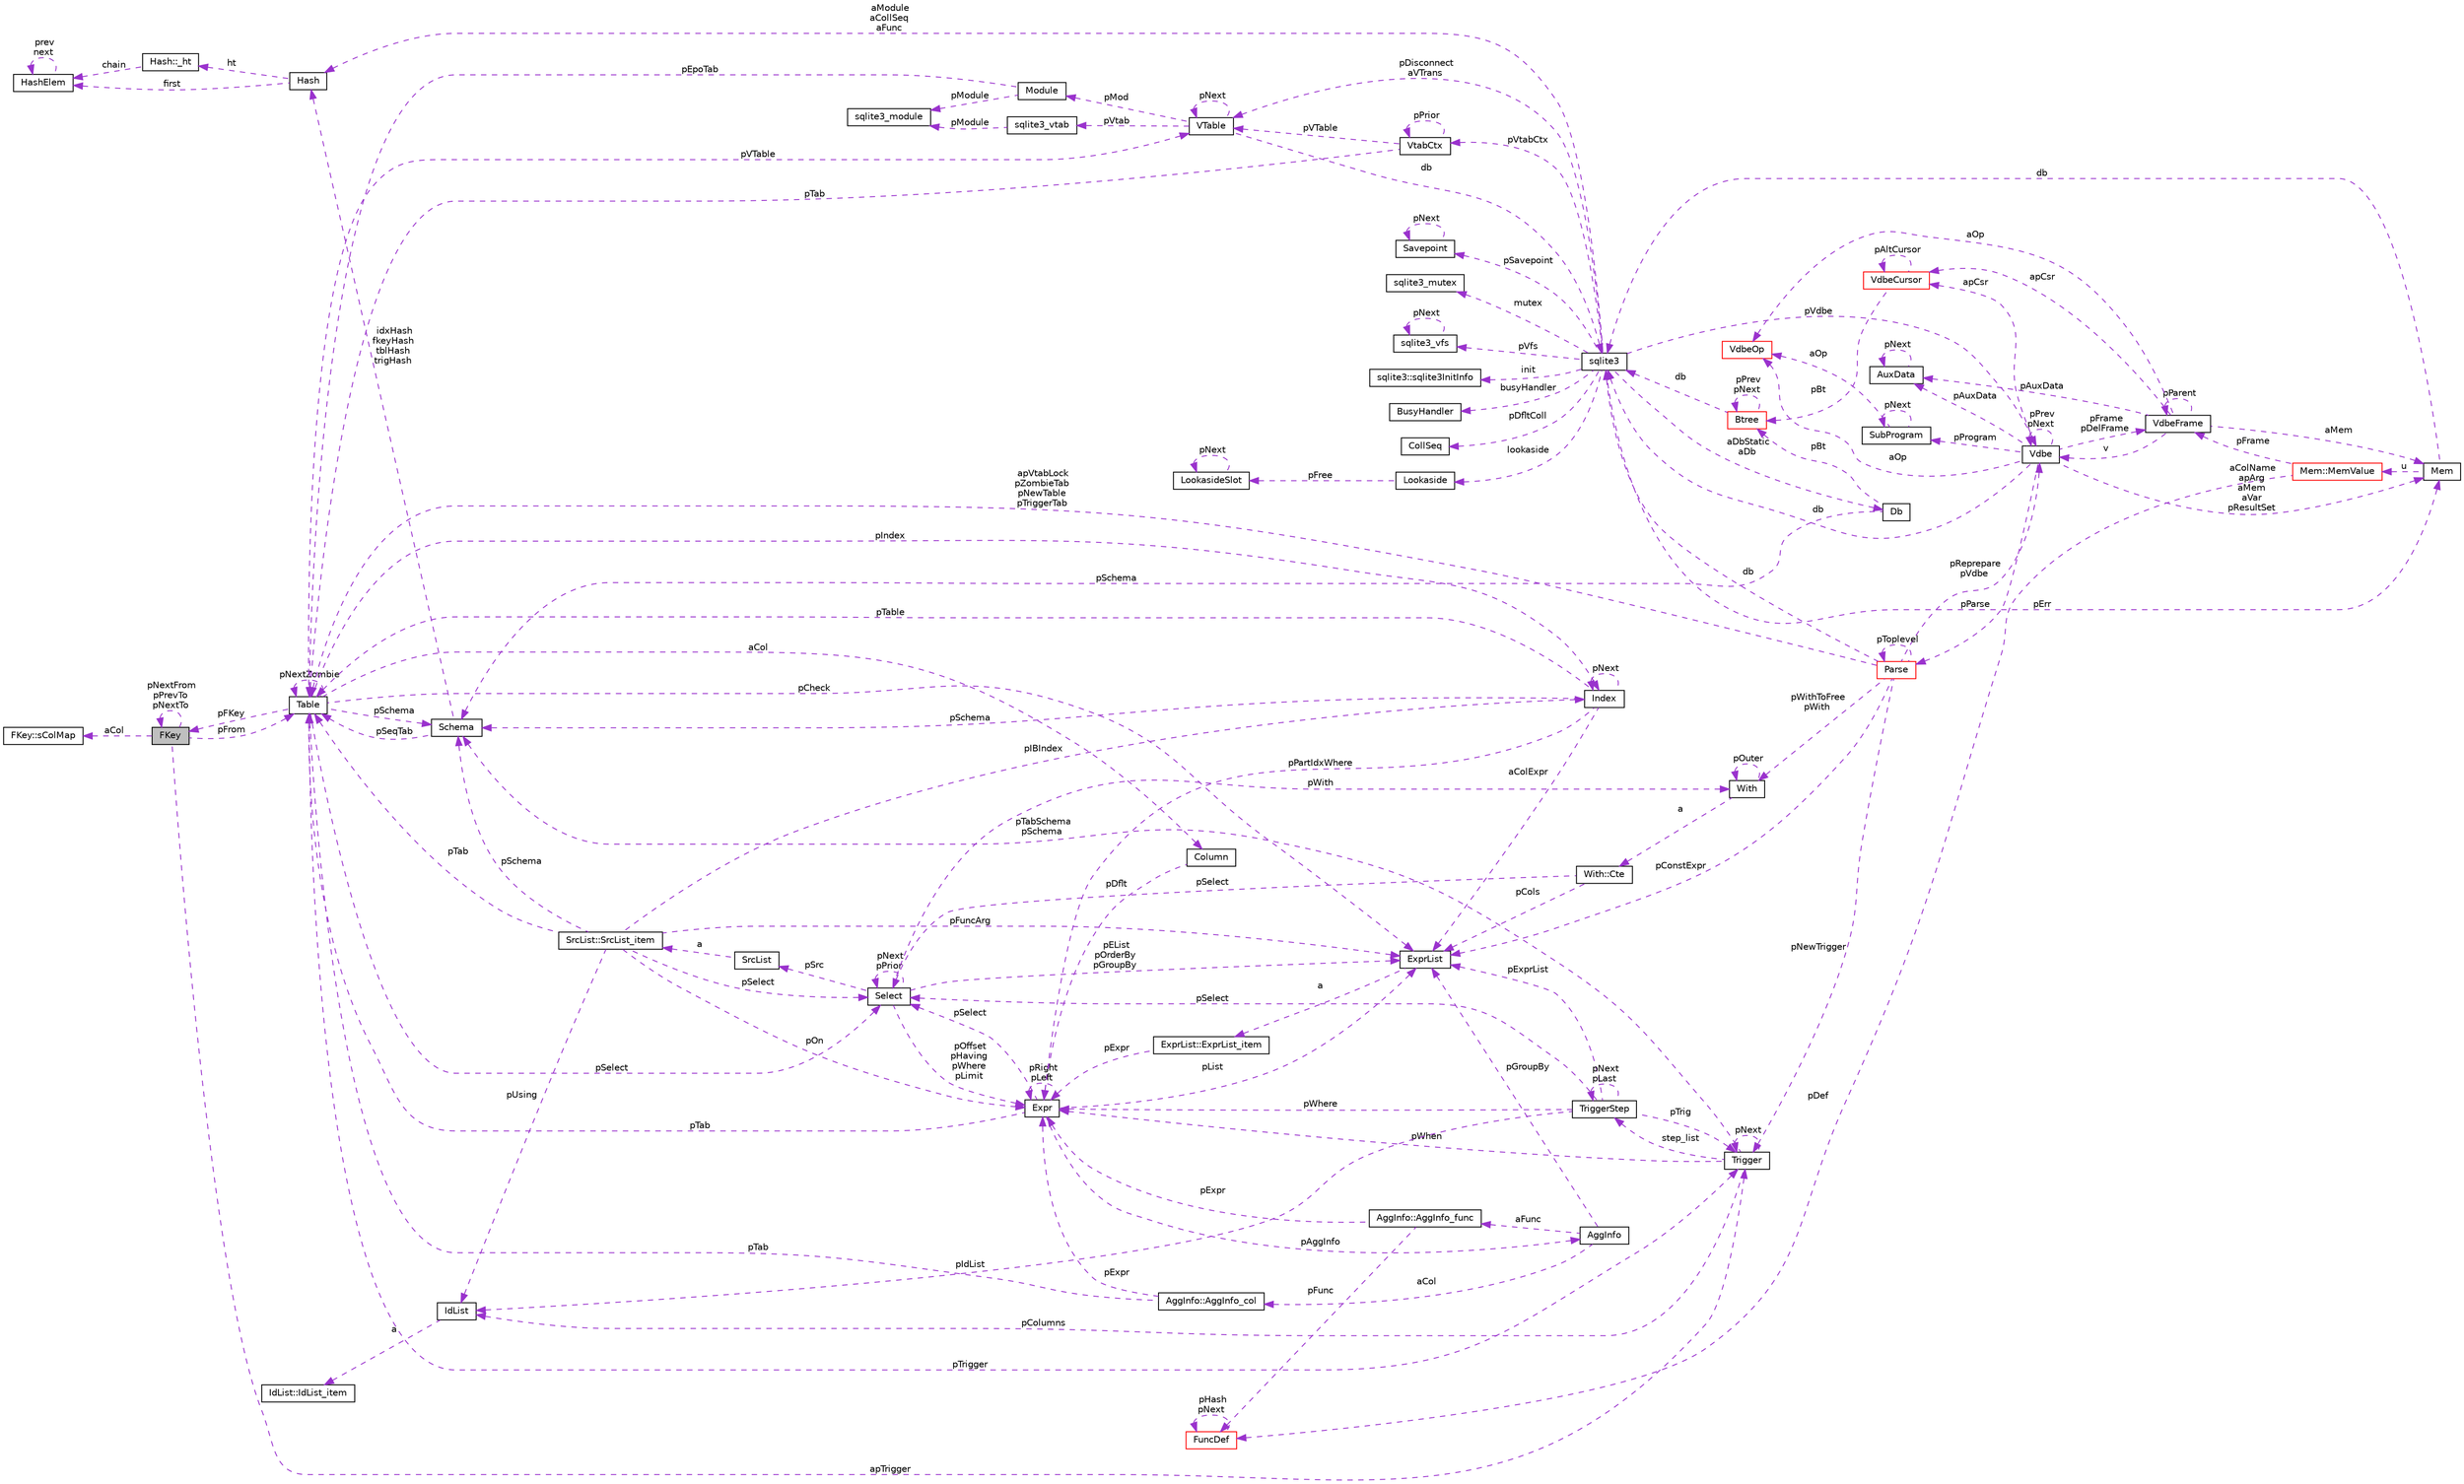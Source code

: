 digraph "FKey"
{
  edge [fontname="Helvetica",fontsize="10",labelfontname="Helvetica",labelfontsize="10"];
  node [fontname="Helvetica",fontsize="10",shape=record];
  rankdir="LR";
  Node1 [label="FKey",height=0.2,width=0.4,color="black", fillcolor="grey75", style="filled", fontcolor="black"];
  Node2 -> Node1 [dir="back",color="darkorchid3",fontsize="10",style="dashed",label=" aCol" ,fontname="Helvetica"];
  Node2 [label="FKey::sColMap",height=0.2,width=0.4,color="black", fillcolor="white", style="filled",URL="$structFKey_1_1sColMap.html"];
  Node1 -> Node1 [dir="back",color="darkorchid3",fontsize="10",style="dashed",label=" pNextFrom\npPrevTo\npNextTo" ,fontname="Helvetica"];
  Node3 -> Node1 [dir="back",color="darkorchid3",fontsize="10",style="dashed",label=" pFrom" ,fontname="Helvetica"];
  Node3 [label="Table",height=0.2,width=0.4,color="black", fillcolor="white", style="filled",URL="$structTable.html"];
  Node4 -> Node3 [dir="back",color="darkorchid3",fontsize="10",style="dashed",label=" pSchema" ,fontname="Helvetica"];
  Node4 [label="Schema",height=0.2,width=0.4,color="black", fillcolor="white", style="filled",URL="$structSchema.html"];
  Node3 -> Node4 [dir="back",color="darkorchid3",fontsize="10",style="dashed",label=" pSeqTab" ,fontname="Helvetica"];
  Node5 -> Node4 [dir="back",color="darkorchid3",fontsize="10",style="dashed",label=" idxHash\nfkeyHash\ntblHash\ntrigHash" ,fontname="Helvetica"];
  Node5 [label="Hash",height=0.2,width=0.4,color="black", fillcolor="white", style="filled",URL="$structHash.html"];
  Node6 -> Node5 [dir="back",color="darkorchid3",fontsize="10",style="dashed",label=" ht" ,fontname="Helvetica"];
  Node6 [label="Hash::_ht",height=0.2,width=0.4,color="black", fillcolor="white", style="filled",URL="$structHash_1_1__ht.html"];
  Node7 -> Node6 [dir="back",color="darkorchid3",fontsize="10",style="dashed",label=" chain" ,fontname="Helvetica"];
  Node7 [label="HashElem",height=0.2,width=0.4,color="black", fillcolor="white", style="filled",URL="$structHashElem.html"];
  Node7 -> Node7 [dir="back",color="darkorchid3",fontsize="10",style="dashed",label=" prev\nnext" ,fontname="Helvetica"];
  Node7 -> Node5 [dir="back",color="darkorchid3",fontsize="10",style="dashed",label=" first" ,fontname="Helvetica"];
  Node8 -> Node3 [dir="back",color="darkorchid3",fontsize="10",style="dashed",label=" aCol" ,fontname="Helvetica"];
  Node8 [label="Column",height=0.2,width=0.4,color="black", fillcolor="white", style="filled",URL="$structColumn.html"];
  Node9 -> Node8 [dir="back",color="darkorchid3",fontsize="10",style="dashed",label=" pDflt" ,fontname="Helvetica"];
  Node9 [label="Expr",height=0.2,width=0.4,color="black", fillcolor="white", style="filled",URL="$structExpr.html"];
  Node10 -> Node9 [dir="back",color="darkorchid3",fontsize="10",style="dashed",label=" pAggInfo" ,fontname="Helvetica"];
  Node10 [label="AggInfo",height=0.2,width=0.4,color="black", fillcolor="white", style="filled",URL="$structAggInfo.html"];
  Node11 -> Node10 [dir="back",color="darkorchid3",fontsize="10",style="dashed",label=" aCol" ,fontname="Helvetica"];
  Node11 [label="AggInfo::AggInfo_col",height=0.2,width=0.4,color="black", fillcolor="white", style="filled",URL="$structAggInfo_1_1AggInfo__col.html"];
  Node9 -> Node11 [dir="back",color="darkorchid3",fontsize="10",style="dashed",label=" pExpr" ,fontname="Helvetica"];
  Node3 -> Node11 [dir="back",color="darkorchid3",fontsize="10",style="dashed",label=" pTab" ,fontname="Helvetica"];
  Node12 -> Node10 [dir="back",color="darkorchid3",fontsize="10",style="dashed",label=" aFunc" ,fontname="Helvetica"];
  Node12 [label="AggInfo::AggInfo_func",height=0.2,width=0.4,color="black", fillcolor="white", style="filled",URL="$structAggInfo_1_1AggInfo__func.html"];
  Node9 -> Node12 [dir="back",color="darkorchid3",fontsize="10",style="dashed",label=" pExpr" ,fontname="Helvetica"];
  Node13 -> Node12 [dir="back",color="darkorchid3",fontsize="10",style="dashed",label=" pFunc" ,fontname="Helvetica"];
  Node13 [label="FuncDef",height=0.2,width=0.4,color="red", fillcolor="white", style="filled",URL="$structFuncDef.html"];
  Node13 -> Node13 [dir="back",color="darkorchid3",fontsize="10",style="dashed",label=" pHash\npNext" ,fontname="Helvetica"];
  Node14 -> Node10 [dir="back",color="darkorchid3",fontsize="10",style="dashed",label=" pGroupBy" ,fontname="Helvetica"];
  Node14 [label="ExprList",height=0.2,width=0.4,color="black", fillcolor="white", style="filled",URL="$structExprList.html"];
  Node15 -> Node14 [dir="back",color="darkorchid3",fontsize="10",style="dashed",label=" a" ,fontname="Helvetica"];
  Node15 [label="ExprList::ExprList_item",height=0.2,width=0.4,color="black", fillcolor="white", style="filled",URL="$structExprList_1_1ExprList__item.html"];
  Node9 -> Node15 [dir="back",color="darkorchid3",fontsize="10",style="dashed",label=" pExpr" ,fontname="Helvetica"];
  Node9 -> Node9 [dir="back",color="darkorchid3",fontsize="10",style="dashed",label=" pRight\npLeft" ,fontname="Helvetica"];
  Node3 -> Node9 [dir="back",color="darkorchid3",fontsize="10",style="dashed",label=" pTab" ,fontname="Helvetica"];
  Node16 -> Node9 [dir="back",color="darkorchid3",fontsize="10",style="dashed",label=" pSelect" ,fontname="Helvetica"];
  Node16 [label="Select",height=0.2,width=0.4,color="black", fillcolor="white", style="filled",URL="$structSelect.html"];
  Node9 -> Node16 [dir="back",color="darkorchid3",fontsize="10",style="dashed",label=" pOffset\npHaving\npWhere\npLimit" ,fontname="Helvetica"];
  Node17 -> Node16 [dir="back",color="darkorchid3",fontsize="10",style="dashed",label=" pWith" ,fontname="Helvetica"];
  Node17 [label="With",height=0.2,width=0.4,color="black", fillcolor="white", style="filled",URL="$structWith.html"];
  Node18 -> Node17 [dir="back",color="darkorchid3",fontsize="10",style="dashed",label=" a" ,fontname="Helvetica"];
  Node18 [label="With::Cte",height=0.2,width=0.4,color="black", fillcolor="white", style="filled",URL="$structWith_1_1Cte.html"];
  Node16 -> Node18 [dir="back",color="darkorchid3",fontsize="10",style="dashed",label=" pSelect" ,fontname="Helvetica"];
  Node14 -> Node18 [dir="back",color="darkorchid3",fontsize="10",style="dashed",label=" pCols" ,fontname="Helvetica"];
  Node17 -> Node17 [dir="back",color="darkorchid3",fontsize="10",style="dashed",label=" pOuter" ,fontname="Helvetica"];
  Node16 -> Node16 [dir="back",color="darkorchid3",fontsize="10",style="dashed",label=" pNext\npPrior" ,fontname="Helvetica"];
  Node19 -> Node16 [dir="back",color="darkorchid3",fontsize="10",style="dashed",label=" pSrc" ,fontname="Helvetica"];
  Node19 [label="SrcList",height=0.2,width=0.4,color="black", fillcolor="white", style="filled",URL="$structSrcList.html"];
  Node20 -> Node19 [dir="back",color="darkorchid3",fontsize="10",style="dashed",label=" a" ,fontname="Helvetica"];
  Node20 [label="SrcList::SrcList_item",height=0.2,width=0.4,color="black", fillcolor="white", style="filled",URL="$structSrcList_1_1SrcList__item.html"];
  Node4 -> Node20 [dir="back",color="darkorchid3",fontsize="10",style="dashed",label=" pSchema" ,fontname="Helvetica"];
  Node9 -> Node20 [dir="back",color="darkorchid3",fontsize="10",style="dashed",label=" pOn" ,fontname="Helvetica"];
  Node21 -> Node20 [dir="back",color="darkorchid3",fontsize="10",style="dashed",label=" pUsing" ,fontname="Helvetica"];
  Node21 [label="IdList",height=0.2,width=0.4,color="black", fillcolor="white", style="filled",URL="$structIdList.html"];
  Node22 -> Node21 [dir="back",color="darkorchid3",fontsize="10",style="dashed",label=" a" ,fontname="Helvetica"];
  Node22 [label="IdList::IdList_item",height=0.2,width=0.4,color="black", fillcolor="white", style="filled",URL="$structIdList_1_1IdList__item.html"];
  Node3 -> Node20 [dir="back",color="darkorchid3",fontsize="10",style="dashed",label=" pTab" ,fontname="Helvetica"];
  Node16 -> Node20 [dir="back",color="darkorchid3",fontsize="10",style="dashed",label=" pSelect" ,fontname="Helvetica"];
  Node23 -> Node20 [dir="back",color="darkorchid3",fontsize="10",style="dashed",label=" pIBIndex" ,fontname="Helvetica"];
  Node23 [label="Index",height=0.2,width=0.4,color="black", fillcolor="white", style="filled",URL="$structIndex.html"];
  Node4 -> Node23 [dir="back",color="darkorchid3",fontsize="10",style="dashed",label=" pSchema" ,fontname="Helvetica"];
  Node9 -> Node23 [dir="back",color="darkorchid3",fontsize="10",style="dashed",label=" pPartIdxWhere" ,fontname="Helvetica"];
  Node3 -> Node23 [dir="back",color="darkorchid3",fontsize="10",style="dashed",label=" pTable" ,fontname="Helvetica"];
  Node14 -> Node23 [dir="back",color="darkorchid3",fontsize="10",style="dashed",label=" aColExpr" ,fontname="Helvetica"];
  Node23 -> Node23 [dir="back",color="darkorchid3",fontsize="10",style="dashed",label=" pNext" ,fontname="Helvetica"];
  Node14 -> Node20 [dir="back",color="darkorchid3",fontsize="10",style="dashed",label=" pFuncArg" ,fontname="Helvetica"];
  Node14 -> Node16 [dir="back",color="darkorchid3",fontsize="10",style="dashed",label=" pEList\npOrderBy\npGroupBy" ,fontname="Helvetica"];
  Node14 -> Node9 [dir="back",color="darkorchid3",fontsize="10",style="dashed",label=" pList" ,fontname="Helvetica"];
  Node1 -> Node3 [dir="back",color="darkorchid3",fontsize="10",style="dashed",label=" pFKey" ,fontname="Helvetica"];
  Node24 -> Node3 [dir="back",color="darkorchid3",fontsize="10",style="dashed",label=" pVTable" ,fontname="Helvetica"];
  Node24 [label="VTable",height=0.2,width=0.4,color="black", fillcolor="white", style="filled",URL="$structVTable.html"];
  Node25 -> Node24 [dir="back",color="darkorchid3",fontsize="10",style="dashed",label=" db" ,fontname="Helvetica"];
  Node25 [label="sqlite3",height=0.2,width=0.4,color="black", fillcolor="white", style="filled",URL="$structsqlite3.html"];
  Node26 -> Node25 [dir="back",color="darkorchid3",fontsize="10",style="dashed",label=" pErr" ,fontname="Helvetica"];
  Node26 [label="Mem",height=0.2,width=0.4,color="black", fillcolor="white", style="filled",URL="$structMem.html"];
  Node27 -> Node26 [dir="back",color="darkorchid3",fontsize="10",style="dashed",label=" u" ,fontname="Helvetica"];
  Node27 [label="Mem::MemValue",height=0.2,width=0.4,color="red", fillcolor="white", style="filled",URL="$unionMem_1_1MemValue.html"];
  Node28 -> Node27 [dir="back",color="darkorchid3",fontsize="10",style="dashed",label=" pFrame" ,fontname="Helvetica"];
  Node28 [label="VdbeFrame",height=0.2,width=0.4,color="black", fillcolor="white", style="filled",URL="$structVdbeFrame.html"];
  Node26 -> Node28 [dir="back",color="darkorchid3",fontsize="10",style="dashed",label=" aMem" ,fontname="Helvetica"];
  Node29 -> Node28 [dir="back",color="darkorchid3",fontsize="10",style="dashed",label=" v" ,fontname="Helvetica"];
  Node29 [label="Vdbe",height=0.2,width=0.4,color="black", fillcolor="white", style="filled",URL="$structVdbe.html"];
  Node26 -> Node29 [dir="back",color="darkorchid3",fontsize="10",style="dashed",label=" aColName\napArg\naMem\naVar\npResultSet" ,fontname="Helvetica"];
  Node29 -> Node29 [dir="back",color="darkorchid3",fontsize="10",style="dashed",label=" pPrev\npNext" ,fontname="Helvetica"];
  Node25 -> Node29 [dir="back",color="darkorchid3",fontsize="10",style="dashed",label=" db" ,fontname="Helvetica"];
  Node28 -> Node29 [dir="back",color="darkorchid3",fontsize="10",style="dashed",label=" pFrame\npDelFrame" ,fontname="Helvetica"];
  Node30 -> Node29 [dir="back",color="darkorchid3",fontsize="10",style="dashed",label=" pAuxData" ,fontname="Helvetica"];
  Node30 [label="AuxData",height=0.2,width=0.4,color="black", fillcolor="white", style="filled",URL="$structAuxData.html"];
  Node30 -> Node30 [dir="back",color="darkorchid3",fontsize="10",style="dashed",label=" pNext" ,fontname="Helvetica"];
  Node31 -> Node29 [dir="back",color="darkorchid3",fontsize="10",style="dashed",label=" pProgram" ,fontname="Helvetica"];
  Node31 [label="SubProgram",height=0.2,width=0.4,color="black", fillcolor="white", style="filled",URL="$structSubProgram.html"];
  Node31 -> Node31 [dir="back",color="darkorchid3",fontsize="10",style="dashed",label=" pNext" ,fontname="Helvetica"];
  Node32 -> Node31 [dir="back",color="darkorchid3",fontsize="10",style="dashed",label=" aOp" ,fontname="Helvetica"];
  Node32 [label="VdbeOp",height=0.2,width=0.4,color="red", fillcolor="white", style="filled",URL="$structVdbeOp.html"];
  Node33 -> Node29 [dir="back",color="darkorchid3",fontsize="10",style="dashed",label=" apCsr" ,fontname="Helvetica"];
  Node33 [label="VdbeCursor",height=0.2,width=0.4,color="red", fillcolor="white", style="filled",URL="$structVdbeCursor.html"];
  Node33 -> Node33 [dir="back",color="darkorchid3",fontsize="10",style="dashed",label=" pAltCursor" ,fontname="Helvetica"];
  Node34 -> Node33 [dir="back",color="darkorchid3",fontsize="10",style="dashed",label=" pBt" ,fontname="Helvetica"];
  Node34 [label="Btree",height=0.2,width=0.4,color="red", fillcolor="white", style="filled",URL="$structBtree.html"];
  Node25 -> Node34 [dir="back",color="darkorchid3",fontsize="10",style="dashed",label=" db" ,fontname="Helvetica"];
  Node34 -> Node34 [dir="back",color="darkorchid3",fontsize="10",style="dashed",label=" pPrev\npNext" ,fontname="Helvetica"];
  Node35 -> Node29 [dir="back",color="darkorchid3",fontsize="10",style="dashed",label=" pParse" ,fontname="Helvetica"];
  Node35 [label="Parse",height=0.2,width=0.4,color="red", fillcolor="white", style="filled",URL="$structParse.html"];
  Node29 -> Node35 [dir="back",color="darkorchid3",fontsize="10",style="dashed",label=" pReprepare\npVdbe" ,fontname="Helvetica"];
  Node25 -> Node35 [dir="back",color="darkorchid3",fontsize="10",style="dashed",label=" db" ,fontname="Helvetica"];
  Node17 -> Node35 [dir="back",color="darkorchid3",fontsize="10",style="dashed",label=" pWithToFree\npWith" ,fontname="Helvetica"];
  Node3 -> Node35 [dir="back",color="darkorchid3",fontsize="10",style="dashed",label=" apVtabLock\npZombieTab\npNewTable\npTriggerTab" ,fontname="Helvetica"];
  Node36 -> Node35 [dir="back",color="darkorchid3",fontsize="10",style="dashed",label=" pNewTrigger" ,fontname="Helvetica"];
  Node36 [label="Trigger",height=0.2,width=0.4,color="black", fillcolor="white", style="filled",URL="$structTrigger.html"];
  Node37 -> Node36 [dir="back",color="darkorchid3",fontsize="10",style="dashed",label=" step_list" ,fontname="Helvetica"];
  Node37 [label="TriggerStep",height=0.2,width=0.4,color="black", fillcolor="white", style="filled",URL="$structTriggerStep.html"];
  Node37 -> Node37 [dir="back",color="darkorchid3",fontsize="10",style="dashed",label=" pNext\npLast" ,fontname="Helvetica"];
  Node9 -> Node37 [dir="back",color="darkorchid3",fontsize="10",style="dashed",label=" pWhere" ,fontname="Helvetica"];
  Node21 -> Node37 [dir="back",color="darkorchid3",fontsize="10",style="dashed",label=" pIdList" ,fontname="Helvetica"];
  Node16 -> Node37 [dir="back",color="darkorchid3",fontsize="10",style="dashed",label=" pSelect" ,fontname="Helvetica"];
  Node36 -> Node37 [dir="back",color="darkorchid3",fontsize="10",style="dashed",label=" pTrig" ,fontname="Helvetica"];
  Node14 -> Node37 [dir="back",color="darkorchid3",fontsize="10",style="dashed",label=" pExprList" ,fontname="Helvetica"];
  Node4 -> Node36 [dir="back",color="darkorchid3",fontsize="10",style="dashed",label=" pTabSchema\npSchema" ,fontname="Helvetica"];
  Node9 -> Node36 [dir="back",color="darkorchid3",fontsize="10",style="dashed",label=" pWhen" ,fontname="Helvetica"];
  Node21 -> Node36 [dir="back",color="darkorchid3",fontsize="10",style="dashed",label=" pColumns" ,fontname="Helvetica"];
  Node36 -> Node36 [dir="back",color="darkorchid3",fontsize="10",style="dashed",label=" pNext" ,fontname="Helvetica"];
  Node14 -> Node35 [dir="back",color="darkorchid3",fontsize="10",style="dashed",label=" pConstExpr" ,fontname="Helvetica"];
  Node35 -> Node35 [dir="back",color="darkorchid3",fontsize="10",style="dashed",label=" pToplevel" ,fontname="Helvetica"];
  Node32 -> Node29 [dir="back",color="darkorchid3",fontsize="10",style="dashed",label=" aOp" ,fontname="Helvetica"];
  Node28 -> Node28 [dir="back",color="darkorchid3",fontsize="10",style="dashed",label=" pParent" ,fontname="Helvetica"];
  Node30 -> Node28 [dir="back",color="darkorchid3",fontsize="10",style="dashed",label=" pAuxData" ,fontname="Helvetica"];
  Node33 -> Node28 [dir="back",color="darkorchid3",fontsize="10",style="dashed",label=" apCsr" ,fontname="Helvetica"];
  Node32 -> Node28 [dir="back",color="darkorchid3",fontsize="10",style="dashed",label=" aOp" ,fontname="Helvetica"];
  Node13 -> Node27 [dir="back",color="darkorchid3",fontsize="10",style="dashed",label=" pDef" ,fontname="Helvetica"];
  Node25 -> Node26 [dir="back",color="darkorchid3",fontsize="10",style="dashed",label=" db" ,fontname="Helvetica"];
  Node29 -> Node25 [dir="back",color="darkorchid3",fontsize="10",style="dashed",label=" pVdbe" ,fontname="Helvetica"];
  Node38 -> Node25 [dir="back",color="darkorchid3",fontsize="10",style="dashed",label=" pSavepoint" ,fontname="Helvetica"];
  Node38 [label="Savepoint",height=0.2,width=0.4,color="black", fillcolor="white", style="filled",URL="$structSavepoint.html"];
  Node38 -> Node38 [dir="back",color="darkorchid3",fontsize="10",style="dashed",label=" pNext" ,fontname="Helvetica"];
  Node39 -> Node25 [dir="back",color="darkorchid3",fontsize="10",style="dashed",label=" lookaside" ,fontname="Helvetica"];
  Node39 [label="Lookaside",height=0.2,width=0.4,color="black", fillcolor="white", style="filled",URL="$structLookaside.html"];
  Node40 -> Node39 [dir="back",color="darkorchid3",fontsize="10",style="dashed",label=" pFree" ,fontname="Helvetica"];
  Node40 [label="LookasideSlot",height=0.2,width=0.4,color="black", fillcolor="white", style="filled",URL="$structLookasideSlot.html"];
  Node40 -> Node40 [dir="back",color="darkorchid3",fontsize="10",style="dashed",label=" pNext" ,fontname="Helvetica"];
  Node41 -> Node25 [dir="back",color="darkorchid3",fontsize="10",style="dashed",label=" mutex" ,fontname="Helvetica"];
  Node41 [label="sqlite3_mutex",height=0.2,width=0.4,color="black", fillcolor="white", style="filled",URL="$structsqlite3__mutex.html"];
  Node42 -> Node25 [dir="back",color="darkorchid3",fontsize="10",style="dashed",label=" pVfs" ,fontname="Helvetica"];
  Node42 [label="sqlite3_vfs",height=0.2,width=0.4,color="black", fillcolor="white", style="filled",URL="$structsqlite3__vfs.html"];
  Node42 -> Node42 [dir="back",color="darkorchid3",fontsize="10",style="dashed",label=" pNext" ,fontname="Helvetica"];
  Node43 -> Node25 [dir="back",color="darkorchid3",fontsize="10",style="dashed",label=" init" ,fontname="Helvetica"];
  Node43 [label="sqlite3::sqlite3InitInfo",height=0.2,width=0.4,color="black", fillcolor="white", style="filled",URL="$structsqlite3_1_1sqlite3InitInfo.html"];
  Node44 -> Node25 [dir="back",color="darkorchid3",fontsize="10",style="dashed",label=" busyHandler" ,fontname="Helvetica"];
  Node44 [label="BusyHandler",height=0.2,width=0.4,color="black", fillcolor="white", style="filled",URL="$structBusyHandler.html"];
  Node45 -> Node25 [dir="back",color="darkorchid3",fontsize="10",style="dashed",label=" pVtabCtx" ,fontname="Helvetica"];
  Node45 [label="VtabCtx",height=0.2,width=0.4,color="black", fillcolor="white", style="filled",URL="$structVtabCtx.html"];
  Node45 -> Node45 [dir="back",color="darkorchid3",fontsize="10",style="dashed",label=" pPrior" ,fontname="Helvetica"];
  Node24 -> Node45 [dir="back",color="darkorchid3",fontsize="10",style="dashed",label=" pVTable" ,fontname="Helvetica"];
  Node3 -> Node45 [dir="back",color="darkorchid3",fontsize="10",style="dashed",label=" pTab" ,fontname="Helvetica"];
  Node46 -> Node25 [dir="back",color="darkorchid3",fontsize="10",style="dashed",label=" pDfltColl" ,fontname="Helvetica"];
  Node46 [label="CollSeq",height=0.2,width=0.4,color="black", fillcolor="white", style="filled",URL="$structCollSeq.html"];
  Node24 -> Node25 [dir="back",color="darkorchid3",fontsize="10",style="dashed",label=" pDisconnect\naVTrans" ,fontname="Helvetica"];
  Node47 -> Node25 [dir="back",color="darkorchid3",fontsize="10",style="dashed",label=" aDbStatic\naDb" ,fontname="Helvetica"];
  Node47 [label="Db",height=0.2,width=0.4,color="black", fillcolor="white", style="filled",URL="$structDb.html"];
  Node4 -> Node47 [dir="back",color="darkorchid3",fontsize="10",style="dashed",label=" pSchema" ,fontname="Helvetica"];
  Node34 -> Node47 [dir="back",color="darkorchid3",fontsize="10",style="dashed",label=" pBt" ,fontname="Helvetica"];
  Node5 -> Node25 [dir="back",color="darkorchid3",fontsize="10",style="dashed",label=" aModule\naCollSeq\naFunc" ,fontname="Helvetica"];
  Node24 -> Node24 [dir="back",color="darkorchid3",fontsize="10",style="dashed",label=" pNext" ,fontname="Helvetica"];
  Node48 -> Node24 [dir="back",color="darkorchid3",fontsize="10",style="dashed",label=" pMod" ,fontname="Helvetica"];
  Node48 [label="Module",height=0.2,width=0.4,color="black", fillcolor="white", style="filled",URL="$structModule.html"];
  Node49 -> Node48 [dir="back",color="darkorchid3",fontsize="10",style="dashed",label=" pModule" ,fontname="Helvetica"];
  Node49 [label="sqlite3_module",height=0.2,width=0.4,color="black", fillcolor="white", style="filled",URL="$structsqlite3__module.html"];
  Node3 -> Node48 [dir="back",color="darkorchid3",fontsize="10",style="dashed",label=" pEpoTab" ,fontname="Helvetica"];
  Node50 -> Node24 [dir="back",color="darkorchid3",fontsize="10",style="dashed",label=" pVtab" ,fontname="Helvetica"];
  Node50 [label="sqlite3_vtab",height=0.2,width=0.4,color="black", fillcolor="white", style="filled",URL="$structsqlite3__vtab.html"];
  Node49 -> Node50 [dir="back",color="darkorchid3",fontsize="10",style="dashed",label=" pModule" ,fontname="Helvetica"];
  Node3 -> Node3 [dir="back",color="darkorchid3",fontsize="10",style="dashed",label=" pNextZombie" ,fontname="Helvetica"];
  Node36 -> Node3 [dir="back",color="darkorchid3",fontsize="10",style="dashed",label=" pTrigger" ,fontname="Helvetica"];
  Node16 -> Node3 [dir="back",color="darkorchid3",fontsize="10",style="dashed",label=" pSelect" ,fontname="Helvetica"];
  Node14 -> Node3 [dir="back",color="darkorchid3",fontsize="10",style="dashed",label=" pCheck" ,fontname="Helvetica"];
  Node23 -> Node3 [dir="back",color="darkorchid3",fontsize="10",style="dashed",label=" pIndex" ,fontname="Helvetica"];
  Node36 -> Node1 [dir="back",color="darkorchid3",fontsize="10",style="dashed",label=" apTrigger" ,fontname="Helvetica"];
}
